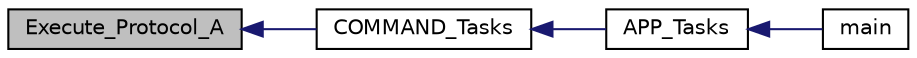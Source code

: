 digraph "Execute_Protocol_A"
{
  edge [fontname="Helvetica",fontsize="10",labelfontname="Helvetica",labelfontsize="10"];
  node [fontname="Helvetica",fontsize="10",shape=record];
  rankdir="LR";
  Node758 [label="Execute_Protocol_A",height=0.2,width=0.4,color="black", fillcolor="grey75", style="filled", fontcolor="black"];
  Node758 -> Node759 [dir="back",color="midnightblue",fontsize="10",style="solid",fontname="Helvetica"];
  Node759 [label="COMMAND_Tasks",height=0.2,width=0.4,color="black", fillcolor="white", style="filled",URL="$inszt__commands_8c.html#a18253442833a6f9dcc1031492524596c"];
  Node759 -> Node760 [dir="back",color="midnightblue",fontsize="10",style="solid",fontname="Helvetica"];
  Node760 [label="APP_Tasks",height=0.2,width=0.4,color="black", fillcolor="white", style="filled",URL="$inszt__app_8c.html#a859aee46b660cfee47cfd45ce08f6862"];
  Node760 -> Node761 [dir="back",color="midnightblue",fontsize="10",style="solid",fontname="Helvetica"];
  Node761 [label="main",height=0.2,width=0.4,color="black", fillcolor="white", style="filled",URL="$inszt__main_8c.html#a840291bc02cba5474a4cb46a9b9566fe"];
}
